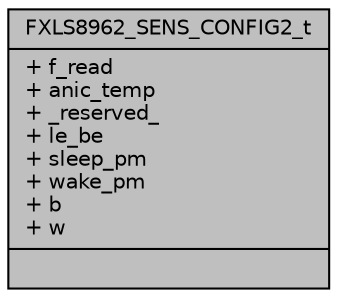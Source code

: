 digraph "FXLS8962_SENS_CONFIG2_t"
{
  edge [fontname="Helvetica",fontsize="10",labelfontname="Helvetica",labelfontsize="10"];
  node [fontname="Helvetica",fontsize="10",shape=record];
  Node1 [label="{FXLS8962_SENS_CONFIG2_t\n|+ f_read\l+ anic_temp\l+ _reserved_\l+ le_be\l+ sleep_pm\l+ wake_pm\l+ b\l+ w\l|}",height=0.2,width=0.4,color="black", fillcolor="grey75", style="filled", fontcolor="black"];
}
